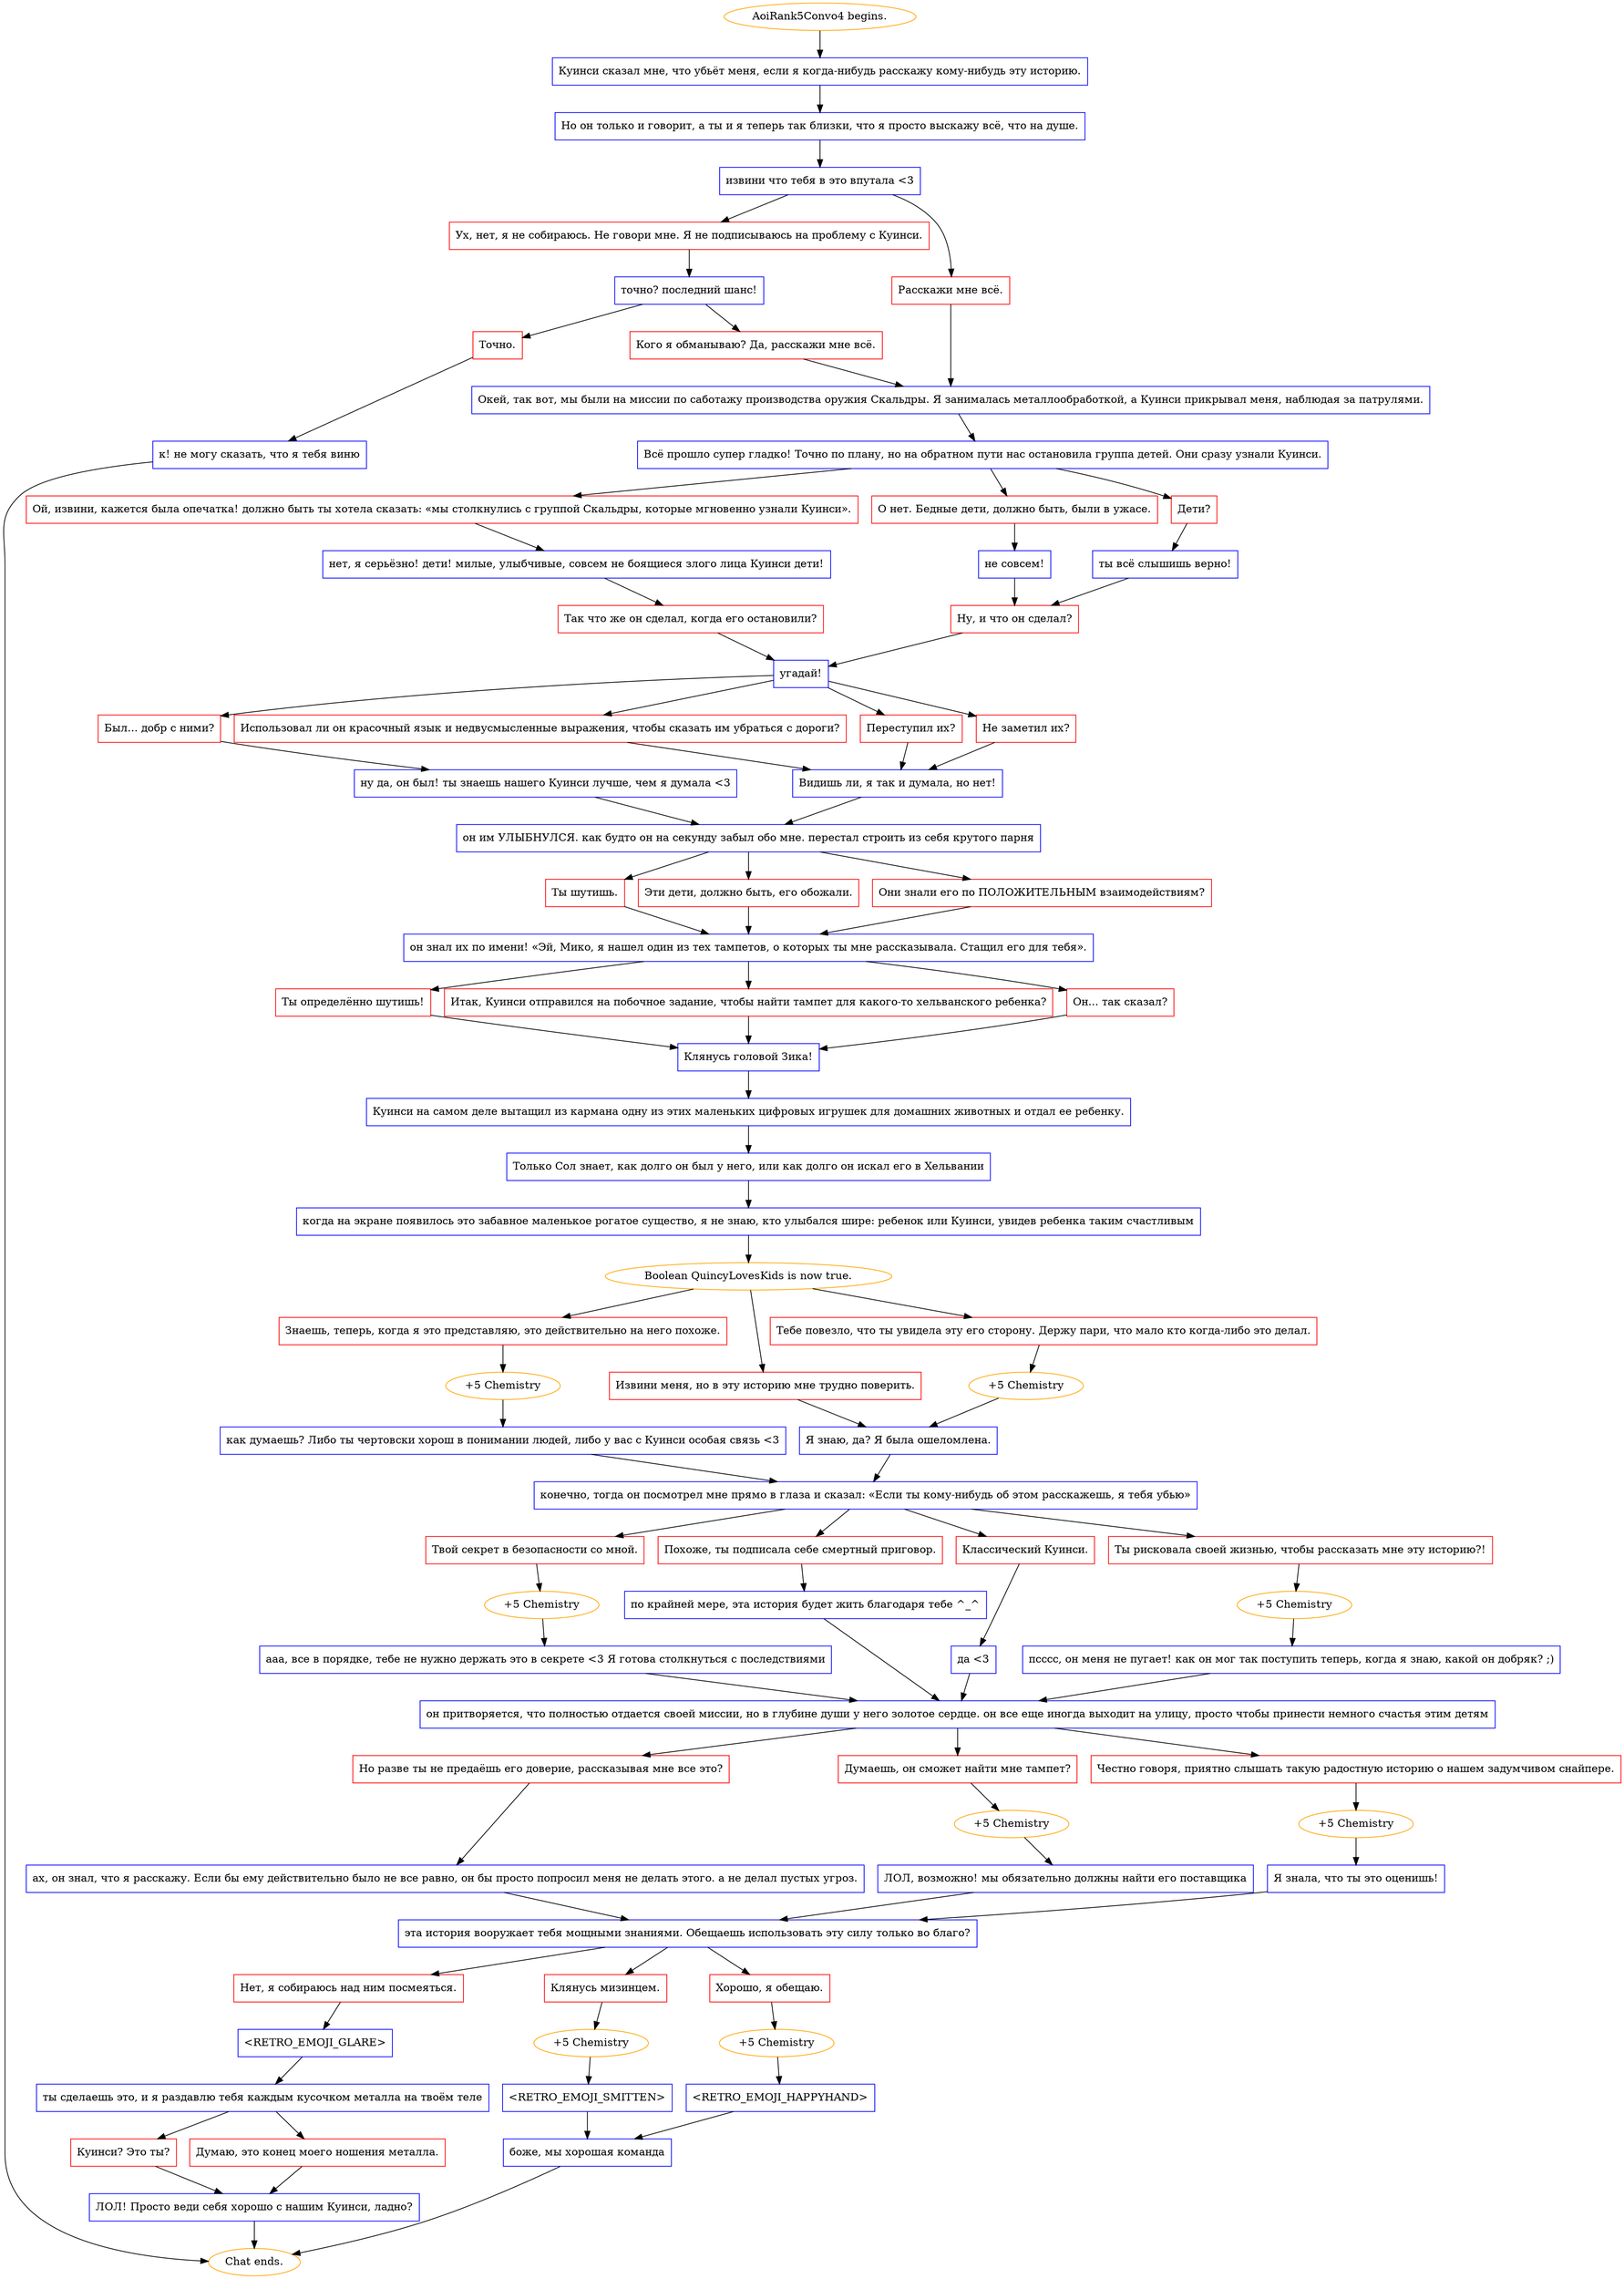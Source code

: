 digraph {
	"AoiRank5Convo4 begins." [color=orange];
		"AoiRank5Convo4 begins." -> j2228824310;
	j2228824310 [label="Куинси сказал мне, что убьёт меня, если я когда-нибудь расскажу кому-нибудь эту историю.",shape=box,color=blue];
		j2228824310 -> j618893410;
	j618893410 [label="Но он только и говорит, а ты и я теперь так близки, что я просто выскажу всё, что на душе.",shape=box,color=blue];
		j618893410 -> j705818796;
	j705818796 [label="извини что тебя в это впутала <3",shape=box,color=blue];
		j705818796 -> j289145704;
		j705818796 -> j2524776427;
	j289145704 [label="Ух, нет, я не собираюсь. Не говори мне. Я не подписываюсь на проблему с Куинси.",shape=box,color=red];
		j289145704 -> j219042144;
	j2524776427 [label="Расскажи мне всё.",shape=box,color=red];
		j2524776427 -> j1670844090;
	j219042144 [label="точно? последний шанс!",shape=box,color=blue];
		j219042144 -> j1550438641;
		j219042144 -> j3686190186;
	j1670844090 [label="Окей, так вот, мы были на миссии по саботажу производства оружия Скальдры. Я занималась металлообработкой, а Куинси прикрывал меня, наблюдая за патрулями.",shape=box,color=blue];
		j1670844090 -> j3661433823;
	j1550438641 [label="Кого я обманываю? Да, расскажи мне всё.",shape=box,color=red];
		j1550438641 -> j1670844090;
	j3686190186 [label="Точно.",shape=box,color=red];
		j3686190186 -> j2660701105;
	j3661433823 [label="Всё прошло супер гладко! Точно по плану, но на обратном пути нас остановила группа детей. Они сразу узнали Куинси.",shape=box,color=blue];
		j3661433823 -> j233119052;
		j3661433823 -> j135871558;
		j3661433823 -> j1987905344;
	j2660701105 [label="к! не могу сказать, что я тебя виню",shape=box,color=blue];
		j2660701105 -> "Chat ends.";
	j233119052 [label="Ой, извини, кажется была опечатка! должно быть ты хотела сказать: «мы столкнулись с группой Скальдры, которые мгновенно узнали Куинси».",shape=box,color=red];
		j233119052 -> j1629910922;
	j135871558 [label="О нет. Бедные дети, должно быть, были в ужасе.",shape=box,color=red];
		j135871558 -> j2108064477;
	j1987905344 [label="Дети?",shape=box,color=red];
		j1987905344 -> j3067930105;
	"Chat ends." [color=orange];
	j1629910922 [label="нет, я серьёзно! дети! милые, улыбчивые, совсем не боящиеся злого лица Куинси дети!",shape=box,color=blue];
		j1629910922 -> j3056990270;
	j2108064477 [label="не совсем!",shape=box,color=blue];
		j2108064477 -> j3189385139;
	j3067930105 [label="ты всё слышишь верно!",shape=box,color=blue];
		j3067930105 -> j3189385139;
	j3056990270 [label="Так что же он сделал, когда его остановили?",shape=box,color=red];
		j3056990270 -> j2819265959;
	j3189385139 [label="Ну, и что он сделал?",shape=box,color=red];
		j3189385139 -> j2819265959;
	j2819265959 [label="угадай!",shape=box,color=blue];
		j2819265959 -> j2659380161;
		j2819265959 -> j2935225997;
		j2819265959 -> j2170401054;
		j2819265959 -> j1006738071;
	j2659380161 [label="Использовал ли он красочный язык и недвусмысленные выражения, чтобы сказать им убраться с дороги?",shape=box,color=red];
		j2659380161 -> j912171531;
	j2935225997 [label="Переступил их?",shape=box,color=red];
		j2935225997 -> j912171531;
	j2170401054 [label="Не заметил их?",shape=box,color=red];
		j2170401054 -> j912171531;
	j1006738071 [label="Был... добр с ними?",shape=box,color=red];
		j1006738071 -> j2134188107;
	j912171531 [label="Видишь ли, я так и думала, но нет!",shape=box,color=blue];
		j912171531 -> j768389295;
	j2134188107 [label="ну да, он был! ты знаешь нашего Куинси лучше, чем я думала <3",shape=box,color=blue];
		j2134188107 -> j768389295;
	j768389295 [label="он им УЛЫБНУЛСЯ. как будто он на секунду забыл обо мне. перестал строить из себя крутого парня",shape=box,color=blue];
		j768389295 -> j1254692082;
		j768389295 -> j205709839;
		j768389295 -> j869374221;
	j1254692082 [label="Эти дети, должно быть, его обожали.",shape=box,color=red];
		j1254692082 -> j4117712956;
	j205709839 [label="Они знали его по ПОЛОЖИТЕЛЬНЫМ взаимодействиям?",shape=box,color=red];
		j205709839 -> j4117712956;
	j869374221 [label="Ты шутишь.",shape=box,color=red];
		j869374221 -> j4117712956;
	j4117712956 [label="он знал их по имени! «Эй, Мико, я нашел один из тех тампетов, о которых ты мне рассказывала. Стащил его для тебя».",shape=box,color=blue];
		j4117712956 -> j2118693719;
		j4117712956 -> j821984241;
		j4117712956 -> j2807904410;
	j2118693719 [label="Итак, Куинси отправился на побочное задание, чтобы найти тампет для какого-то хельванского ребенка?",shape=box,color=red];
		j2118693719 -> j2872046200;
	j821984241 [label="Он... так сказал?",shape=box,color=red];
		j821984241 -> j2872046200;
	j2807904410 [label="Ты определённо шутишь!",shape=box,color=red];
		j2807904410 -> j2872046200;
	j2872046200 [label="Клянусь головой Зика!",shape=box,color=blue];
		j2872046200 -> j1566622729;
	j1566622729 [label="Куинси на самом деле вытащил из кармана одну из этих маленьких цифровых игрушек для домашних животных и отдал ее ребенку.",shape=box,color=blue];
		j1566622729 -> j2006968887;
	j2006968887 [label="Только Сол знает, как долго он был у него, или как долго он искал его в Хельвании",shape=box,color=blue];
		j2006968887 -> j2332501122;
	j2332501122 [label="когда на экране появилось это забавное маленькое рогатое существо, я не знаю, кто улыбался шире: ребенок или Куинси, увидев ребенка таким счастливым",shape=box,color=blue];
		j2332501122 -> j1788467663;
	j1788467663 [label="Boolean QuincyLovesKids is now true.",color=orange];
		j1788467663 -> j731933938;
		j1788467663 -> j546109678;
		j1788467663 -> j4166910848;
	j731933938 [label="Знаешь, теперь, когда я это представляю, это действительно на него похоже.",shape=box,color=red];
		j731933938 -> j2056579625;
	j546109678 [label="Извини меня, но в эту историю мне трудно поверить.",shape=box,color=red];
		j546109678 -> j1808726069;
	j4166910848 [label="Тебе повезло, что ты увидела эту его сторону. Держу пари, что мало кто когда-либо это делал.",shape=box,color=red];
		j4166910848 -> j1269093471;
	j2056579625 [label="+5 Chemistry",color=orange];
		j2056579625 -> j1412822980;
	j1808726069 [label="Я знаю, да? Я была ошеломлена.",shape=box,color=blue];
		j1808726069 -> j354692631;
	j1269093471 [label="+5 Chemistry",color=orange];
		j1269093471 -> j1808726069;
	j1412822980 [label="как думаешь? Либо ты чертовски хорош в понимании людей, либо у вас с Куинси особая связь <3",shape=box,color=blue];
		j1412822980 -> j354692631;
	j354692631 [label="конечно, тогда он посмотрел мне прямо в глаза и сказал: «Если ты кому-нибудь об этом расскажешь, я тебя убью»",shape=box,color=blue];
		j354692631 -> j842289473;
		j354692631 -> j1977010592;
		j354692631 -> j3155705658;
		j354692631 -> j1208392623;
	j842289473 [label="Классический Куинси.",shape=box,color=red];
		j842289473 -> j3552170985;
	j1977010592 [label="Ты рисковала своей жизнью, чтобы рассказать мне эту историю?!",shape=box,color=red];
		j1977010592 -> j758125042;
	j3155705658 [label="Твой секрет в безопасности со мной.",shape=box,color=red];
		j3155705658 -> j3770008743;
	j1208392623 [label="Похоже, ты подписала себе смертный приговор.",shape=box,color=red];
		j1208392623 -> j1052447654;
	j3552170985 [label="да <3",shape=box,color=blue];
		j3552170985 -> j2558758257;
	j758125042 [label="+5 Chemistry",color=orange];
		j758125042 -> j641932137;
	j3770008743 [label="+5 Chemistry",color=orange];
		j3770008743 -> j13697672;
	j1052447654 [label="по крайней мере, эта история будет жить благодаря тебе ^_^",shape=box,color=blue];
		j1052447654 -> j2558758257;
	j2558758257 [label="он притворяется, что полностью отдается своей миссии, но в глубине души у него золотое сердце. он все еще иногда выходит на улицу, просто чтобы принести немного счастья этим детям",shape=box,color=blue];
		j2558758257 -> j1923349529;
		j2558758257 -> j2603923591;
		j2558758257 -> j1345884554;
	j641932137 [label="псссс, он меня не пугает! как он мог так поступить теперь, когда я знаю, какой он добряк? ;)",shape=box,color=blue];
		j641932137 -> j2558758257;
	j13697672 [label="ааа, все в порядке, тебе не нужно держать это в секрете <3 Я готова столкнуться с последствиями",shape=box,color=blue];
		j13697672 -> j2558758257;
	j1923349529 [label="Думаешь, он сможет найти мне тампет?",shape=box,color=red];
		j1923349529 -> j2388586346;
	j2603923591 [label="Честно говоря, приятно слышать такую радостную историю о нашем задумчивом снайпере.",shape=box,color=red];
		j2603923591 -> j1136565119;
	j1345884554 [label="Но разве ты не предаёшь его доверие, рассказывая мне все это?",shape=box,color=red];
		j1345884554 -> j2750026146;
	j2388586346 [label="+5 Chemistry",color=orange];
		j2388586346 -> j2335706350;
	j1136565119 [label="+5 Chemistry",color=orange];
		j1136565119 -> j4091719564;
	j2750026146 [label="ах, он знал, что я расскажу. Если бы ему действительно было не все равно, он бы просто попросил меня не делать этого. а не делал пустых угроз.",shape=box,color=blue];
		j2750026146 -> j2953420200;
	j2335706350 [label="ЛОЛ, возможно! мы обязательно должны найти его поставщика",shape=box,color=blue];
		j2335706350 -> j2953420200;
	j4091719564 [label="Я знала, что ты это оценишь!",shape=box,color=blue];
		j4091719564 -> j2953420200;
	j2953420200 [label="эта история вооружает тебя мощными знаниями. Обещаешь использовать эту силу только во благо?",shape=box,color=blue];
		j2953420200 -> j782645849;
		j2953420200 -> j2202072755;
		j2953420200 -> j1035358056;
	j782645849 [label="Хорошо, я обещаю.",shape=box,color=red];
		j782645849 -> j3181787880;
	j2202072755 [label="Клянусь мизинцем.",shape=box,color=red];
		j2202072755 -> j478281124;
	j1035358056 [label="Нет, я собираюсь над ним посмеяться.",shape=box,color=red];
		j1035358056 -> j4126290993;
	j3181787880 [label="+5 Chemistry",color=orange];
		j3181787880 -> j1554496697;
	j478281124 [label="+5 Chemistry",color=orange];
		j478281124 -> j2577040523;
	j4126290993 [label="<RETRO_EMOJI_GLARE>",shape=box,color=blue];
		j4126290993 -> j3439417704;
	j1554496697 [label="<RETRO_EMOJI_HAPPYHAND>",shape=box,color=blue];
		j1554496697 -> j2662250168;
	j2577040523 [label="<RETRO_EMOJI_SMITTEN>",shape=box,color=blue];
		j2577040523 -> j2662250168;
	j3439417704 [label="ты сделаешь это, и я раздавлю тебя каждым кусочком металла на твоём теле",shape=box,color=blue];
		j3439417704 -> j2436812408;
		j3439417704 -> j2021096256;
	j2662250168 [label="боже, мы хорошая команда",shape=box,color=blue];
		j2662250168 -> "Chat ends.";
	j2436812408 [label="Куинси? Это ты?",shape=box,color=red];
		j2436812408 -> j2415755089;
	j2021096256 [label="Думаю, это конец моего ношения металла.",shape=box,color=red];
		j2021096256 -> j2415755089;
	j2415755089 [label="ЛОЛ! Просто веди себя хорошо с нашим Куинси, ладно?",shape=box,color=blue];
		j2415755089 -> "Chat ends.";
}